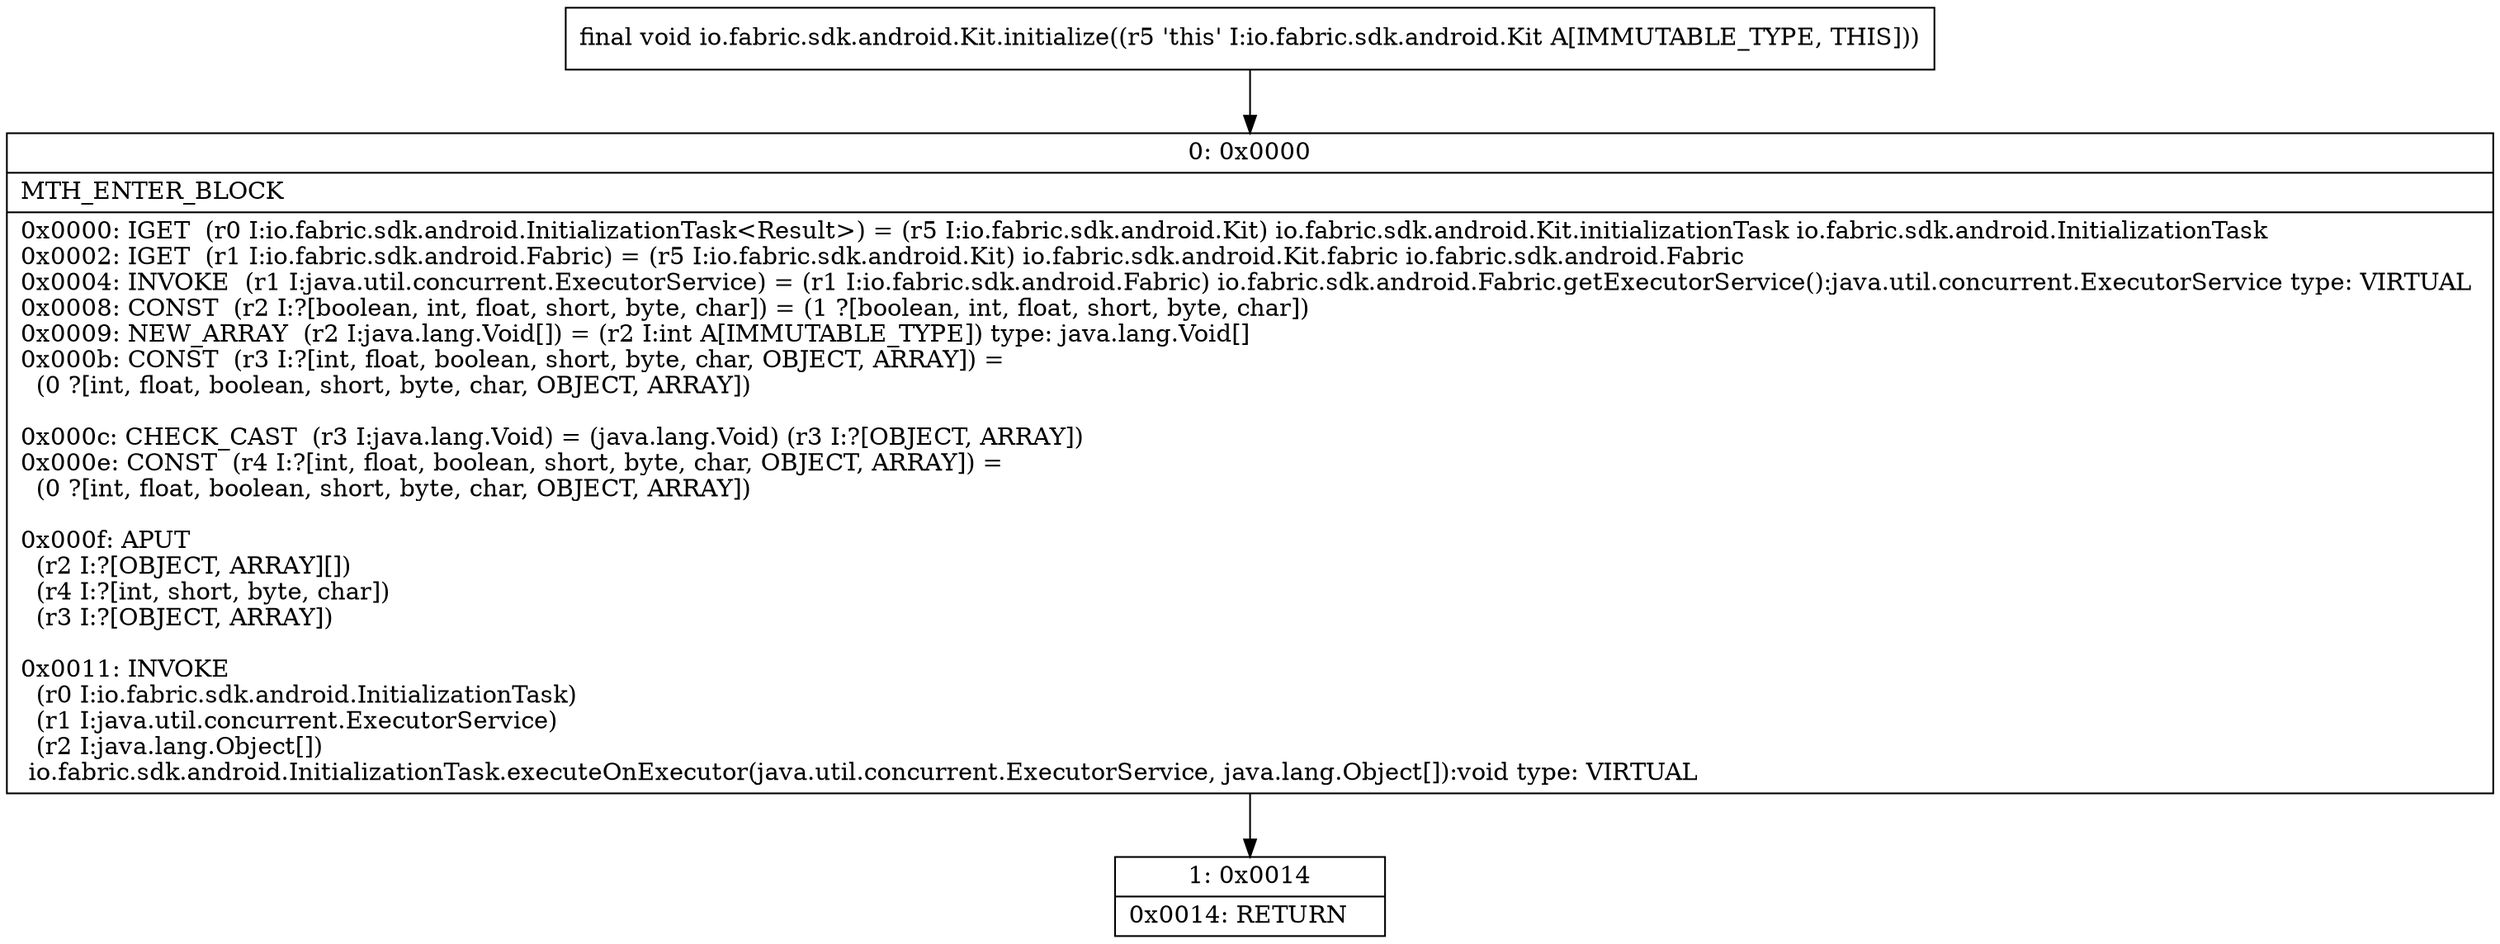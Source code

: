 digraph "CFG forio.fabric.sdk.android.Kit.initialize()V" {
Node_0 [shape=record,label="{0\:\ 0x0000|MTH_ENTER_BLOCK\l|0x0000: IGET  (r0 I:io.fabric.sdk.android.InitializationTask\<Result\>) = (r5 I:io.fabric.sdk.android.Kit) io.fabric.sdk.android.Kit.initializationTask io.fabric.sdk.android.InitializationTask \l0x0002: IGET  (r1 I:io.fabric.sdk.android.Fabric) = (r5 I:io.fabric.sdk.android.Kit) io.fabric.sdk.android.Kit.fabric io.fabric.sdk.android.Fabric \l0x0004: INVOKE  (r1 I:java.util.concurrent.ExecutorService) = (r1 I:io.fabric.sdk.android.Fabric) io.fabric.sdk.android.Fabric.getExecutorService():java.util.concurrent.ExecutorService type: VIRTUAL \l0x0008: CONST  (r2 I:?[boolean, int, float, short, byte, char]) = (1 ?[boolean, int, float, short, byte, char]) \l0x0009: NEW_ARRAY  (r2 I:java.lang.Void[]) = (r2 I:int A[IMMUTABLE_TYPE]) type: java.lang.Void[] \l0x000b: CONST  (r3 I:?[int, float, boolean, short, byte, char, OBJECT, ARRAY]) = \l  (0 ?[int, float, boolean, short, byte, char, OBJECT, ARRAY])\l \l0x000c: CHECK_CAST  (r3 I:java.lang.Void) = (java.lang.Void) (r3 I:?[OBJECT, ARRAY]) \l0x000e: CONST  (r4 I:?[int, float, boolean, short, byte, char, OBJECT, ARRAY]) = \l  (0 ?[int, float, boolean, short, byte, char, OBJECT, ARRAY])\l \l0x000f: APUT  \l  (r2 I:?[OBJECT, ARRAY][])\l  (r4 I:?[int, short, byte, char])\l  (r3 I:?[OBJECT, ARRAY])\l \l0x0011: INVOKE  \l  (r0 I:io.fabric.sdk.android.InitializationTask)\l  (r1 I:java.util.concurrent.ExecutorService)\l  (r2 I:java.lang.Object[])\l io.fabric.sdk.android.InitializationTask.executeOnExecutor(java.util.concurrent.ExecutorService, java.lang.Object[]):void type: VIRTUAL \l}"];
Node_1 [shape=record,label="{1\:\ 0x0014|0x0014: RETURN   \l}"];
MethodNode[shape=record,label="{final void io.fabric.sdk.android.Kit.initialize((r5 'this' I:io.fabric.sdk.android.Kit A[IMMUTABLE_TYPE, THIS])) }"];
MethodNode -> Node_0;
Node_0 -> Node_1;
}

